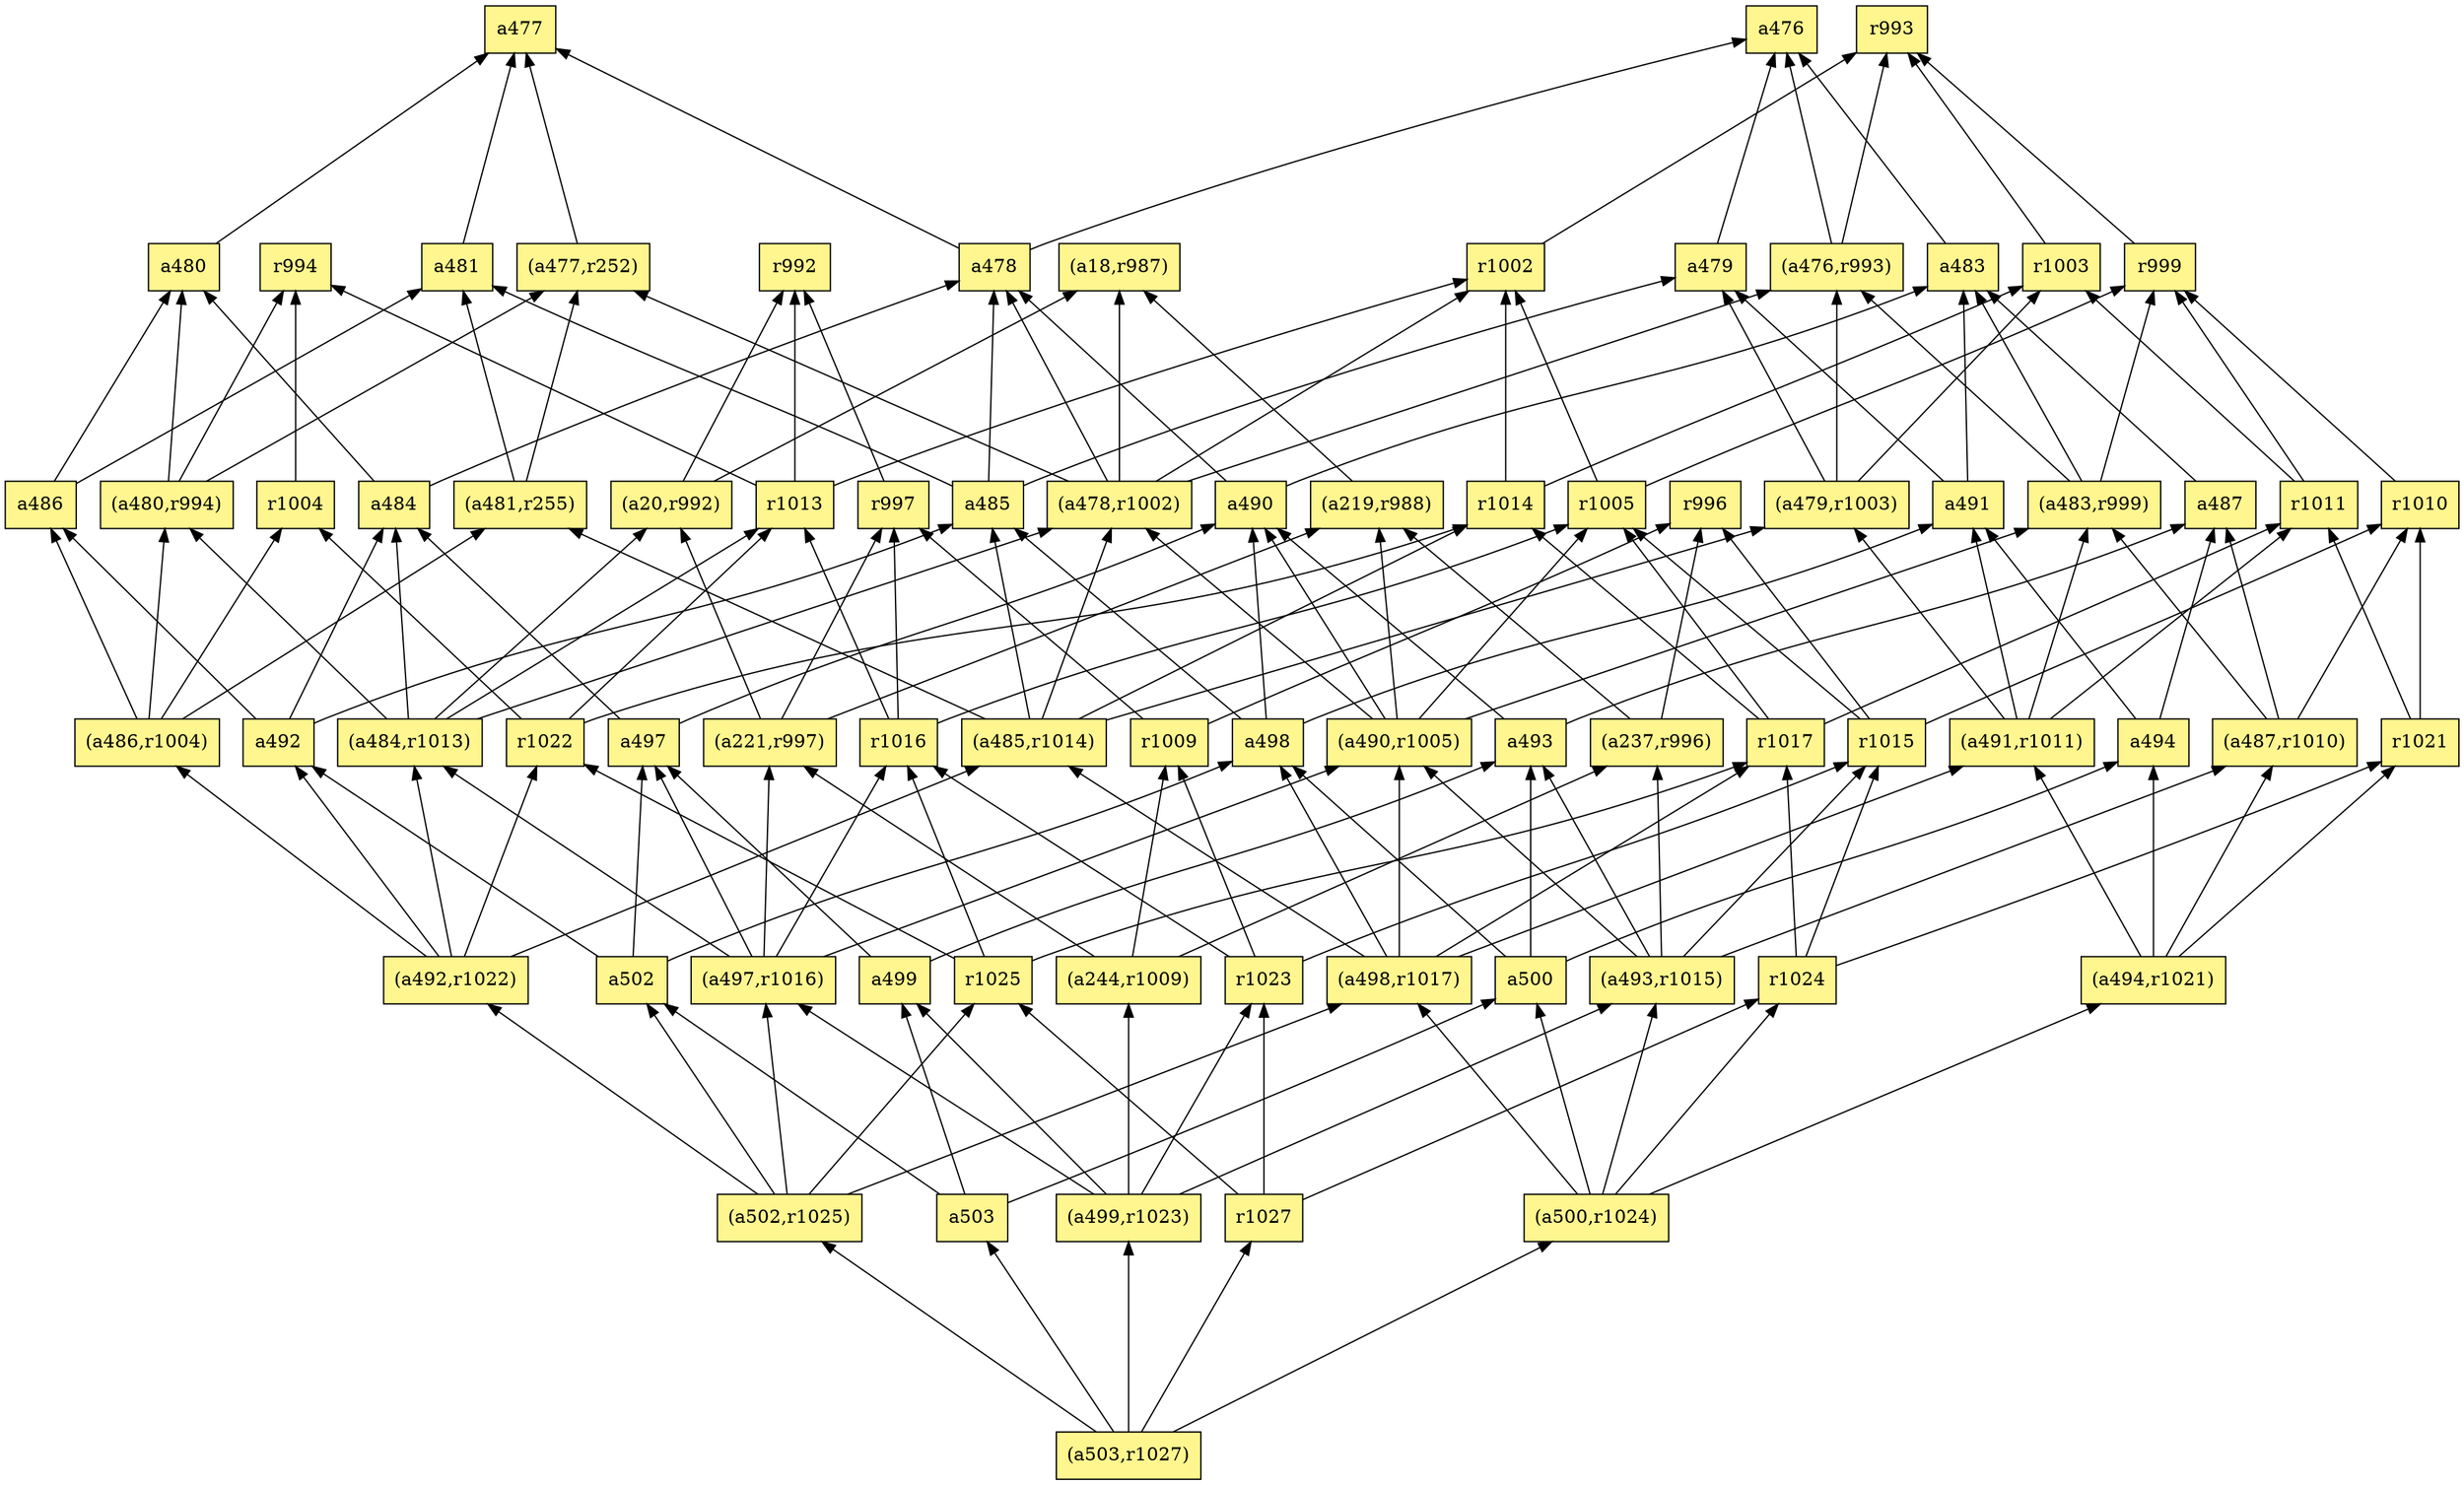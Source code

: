 digraph G {
rankdir=BT;ranksep="2.0";
"(a490,r1005)" [shape=record,fillcolor=khaki1,style=filled,label="{(a490,r1005)}"];
"(a476,r993)" [shape=record,fillcolor=khaki1,style=filled,label="{(a476,r993)}"];
"(a18,r987)" [shape=record,fillcolor=khaki1,style=filled,label="{(a18,r987)}"];
"r1009" [shape=record,fillcolor=khaki1,style=filled,label="{r1009}"];
"(a491,r1011)" [shape=record,fillcolor=khaki1,style=filled,label="{(a491,r1011)}"];
"a483" [shape=record,fillcolor=khaki1,style=filled,label="{a483}"];
"a479" [shape=record,fillcolor=khaki1,style=filled,label="{a479}"];
"r1016" [shape=record,fillcolor=khaki1,style=filled,label="{r1016}"];
"a487" [shape=record,fillcolor=khaki1,style=filled,label="{a487}"];
"a492" [shape=record,fillcolor=khaki1,style=filled,label="{a492}"];
"(a500,r1024)" [shape=record,fillcolor=khaki1,style=filled,label="{(a500,r1024)}"];
"r1015" [shape=record,fillcolor=khaki1,style=filled,label="{r1015}"];
"a493" [shape=record,fillcolor=khaki1,style=filled,label="{a493}"];
"a477" [shape=record,fillcolor=khaki1,style=filled,label="{a477}"];
"r996" [shape=record,fillcolor=khaki1,style=filled,label="{r996}"];
"a486" [shape=record,fillcolor=khaki1,style=filled,label="{a486}"];
"r1004" [shape=record,fillcolor=khaki1,style=filled,label="{r1004}"];
"r1027" [shape=record,fillcolor=khaki1,style=filled,label="{r1027}"];
"(a219,r988)" [shape=record,fillcolor=khaki1,style=filled,label="{(a219,r988)}"];
"r1017" [shape=record,fillcolor=khaki1,style=filled,label="{r1017}"];
"r1003" [shape=record,fillcolor=khaki1,style=filled,label="{r1003}"];
"r1005" [shape=record,fillcolor=khaki1,style=filled,label="{r1005}"];
"(a497,r1016)" [shape=record,fillcolor=khaki1,style=filled,label="{(a497,r1016)}"];
"(a477,r252)" [shape=record,fillcolor=khaki1,style=filled,label="{(a477,r252)}"];
"a500" [shape=record,fillcolor=khaki1,style=filled,label="{a500}"];
"r1021" [shape=record,fillcolor=khaki1,style=filled,label="{r1021}"];
"a484" [shape=record,fillcolor=khaki1,style=filled,label="{a484}"];
"a491" [shape=record,fillcolor=khaki1,style=filled,label="{a491}"];
"(a498,r1017)" [shape=record,fillcolor=khaki1,style=filled,label="{(a498,r1017)}"];
"(a237,r996)" [shape=record,fillcolor=khaki1,style=filled,label="{(a237,r996)}"];
"(a486,r1004)" [shape=record,fillcolor=khaki1,style=filled,label="{(a486,r1004)}"];
"r994" [shape=record,fillcolor=khaki1,style=filled,label="{r994}"];
"r1013" [shape=record,fillcolor=khaki1,style=filled,label="{r1013}"];
"(a484,r1013)" [shape=record,fillcolor=khaki1,style=filled,label="{(a484,r1013)}"];
"a480" [shape=record,fillcolor=khaki1,style=filled,label="{a480}"];
"r1022" [shape=record,fillcolor=khaki1,style=filled,label="{r1022}"];
"a503" [shape=record,fillcolor=khaki1,style=filled,label="{a503}"];
"(a480,r994)" [shape=record,fillcolor=khaki1,style=filled,label="{(a480,r994)}"];
"a478" [shape=record,fillcolor=khaki1,style=filled,label="{a478}"];
"(a244,r1009)" [shape=record,fillcolor=khaki1,style=filled,label="{(a244,r1009)}"];
"r992" [shape=record,fillcolor=khaki1,style=filled,label="{r992}"];
"a502" [shape=record,fillcolor=khaki1,style=filled,label="{a502}"];
"(a487,r1010)" [shape=record,fillcolor=khaki1,style=filled,label="{(a487,r1010)}"];
"(a483,r999)" [shape=record,fillcolor=khaki1,style=filled,label="{(a483,r999)}"];
"r997" [shape=record,fillcolor=khaki1,style=filled,label="{r997}"];
"r993" [shape=record,fillcolor=khaki1,style=filled,label="{r993}"];
"(a499,r1023)" [shape=record,fillcolor=khaki1,style=filled,label="{(a499,r1023)}"];
"r1025" [shape=record,fillcolor=khaki1,style=filled,label="{r1025}"];
"a490" [shape=record,fillcolor=khaki1,style=filled,label="{a490}"];
"(a493,r1015)" [shape=record,fillcolor=khaki1,style=filled,label="{(a493,r1015)}"];
"(a485,r1014)" [shape=record,fillcolor=khaki1,style=filled,label="{(a485,r1014)}"];
"a494" [shape=record,fillcolor=khaki1,style=filled,label="{a494}"];
"a499" [shape=record,fillcolor=khaki1,style=filled,label="{a499}"];
"r1010" [shape=record,fillcolor=khaki1,style=filled,label="{r1010}"];
"a476" [shape=record,fillcolor=khaki1,style=filled,label="{a476}"];
"(a492,r1022)" [shape=record,fillcolor=khaki1,style=filled,label="{(a492,r1022)}"];
"(a481,r255)" [shape=record,fillcolor=khaki1,style=filled,label="{(a481,r255)}"];
"(a502,r1025)" [shape=record,fillcolor=khaki1,style=filled,label="{(a502,r1025)}"];
"(a221,r997)" [shape=record,fillcolor=khaki1,style=filled,label="{(a221,r997)}"];
"r1002" [shape=record,fillcolor=khaki1,style=filled,label="{r1002}"];
"r1011" [shape=record,fillcolor=khaki1,style=filled,label="{r1011}"];
"r1023" [shape=record,fillcolor=khaki1,style=filled,label="{r1023}"];
"(a494,r1021)" [shape=record,fillcolor=khaki1,style=filled,label="{(a494,r1021)}"];
"r1024" [shape=record,fillcolor=khaki1,style=filled,label="{r1024}"];
"r1014" [shape=record,fillcolor=khaki1,style=filled,label="{r1014}"];
"a498" [shape=record,fillcolor=khaki1,style=filled,label="{a498}"];
"(a20,r992)" [shape=record,fillcolor=khaki1,style=filled,label="{(a20,r992)}"];
"(a503,r1027)" [shape=record,fillcolor=khaki1,style=filled,label="{(a503,r1027)}"];
"a481" [shape=record,fillcolor=khaki1,style=filled,label="{a481}"];
"a497" [shape=record,fillcolor=khaki1,style=filled,label="{a497}"];
"(a479,r1003)" [shape=record,fillcolor=khaki1,style=filled,label="{(a479,r1003)}"];
"(a478,r1002)" [shape=record,fillcolor=khaki1,style=filled,label="{(a478,r1002)}"];
"a485" [shape=record,fillcolor=khaki1,style=filled,label="{a485}"];
"r999" [shape=record,fillcolor=khaki1,style=filled,label="{r999}"];
"(a490,r1005)" -> "r1005"
"(a490,r1005)" -> "(a478,r1002)"
"(a490,r1005)" -> "a490"
"(a490,r1005)" -> "(a483,r999)"
"(a490,r1005)" -> "(a219,r988)"
"(a476,r993)" -> "r993"
"(a476,r993)" -> "a476"
"r1009" -> "r997"
"r1009" -> "r996"
"(a491,r1011)" -> "r1011"
"(a491,r1011)" -> "a491"
"(a491,r1011)" -> "(a479,r1003)"
"(a491,r1011)" -> "(a483,r999)"
"a483" -> "a476"
"a479" -> "a476"
"r1016" -> "r1005"
"r1016" -> "r1013"
"r1016" -> "r997"
"a487" -> "a483"
"a492" -> "a484"
"a492" -> "a486"
"a492" -> "a485"
"(a500,r1024)" -> "(a498,r1017)"
"(a500,r1024)" -> "(a493,r1015)"
"(a500,r1024)" -> "(a494,r1021)"
"(a500,r1024)" -> "a500"
"(a500,r1024)" -> "r1024"
"r1015" -> "r1005"
"r1015" -> "r996"
"r1015" -> "r1010"
"a493" -> "a490"
"a493" -> "a487"
"a486" -> "a481"
"a486" -> "a480"
"r1004" -> "r994"
"r1027" -> "r1025"
"r1027" -> "r1023"
"r1027" -> "r1024"
"(a219,r988)" -> "(a18,r987)"
"r1017" -> "r1011"
"r1017" -> "r1005"
"r1017" -> "r1014"
"r1003" -> "r993"
"r1005" -> "r1002"
"r1005" -> "r999"
"(a497,r1016)" -> "(a490,r1005)"
"(a497,r1016)" -> "(a221,r997)"
"(a497,r1016)" -> "a497"
"(a497,r1016)" -> "(a484,r1013)"
"(a497,r1016)" -> "r1016"
"(a477,r252)" -> "a477"
"a500" -> "a493"
"a500" -> "a494"
"a500" -> "a498"
"r1021" -> "r1011"
"r1021" -> "r1010"
"a484" -> "a478"
"a484" -> "a480"
"a491" -> "a479"
"a491" -> "a483"
"(a498,r1017)" -> "(a490,r1005)"
"(a498,r1017)" -> "r1017"
"(a498,r1017)" -> "(a491,r1011)"
"(a498,r1017)" -> "(a485,r1014)"
"(a498,r1017)" -> "a498"
"(a237,r996)" -> "(a219,r988)"
"(a237,r996)" -> "r996"
"(a486,r1004)" -> "(a480,r994)"
"(a486,r1004)" -> "a486"
"(a486,r1004)" -> "r1004"
"(a486,r1004)" -> "(a481,r255)"
"r1013" -> "r992"
"r1013" -> "r1002"
"r1013" -> "r994"
"(a484,r1013)" -> "(a20,r992)"
"(a484,r1013)" -> "(a480,r994)"
"(a484,r1013)" -> "a484"
"(a484,r1013)" -> "(a478,r1002)"
"(a484,r1013)" -> "r1013"
"a480" -> "a477"
"r1022" -> "r1013"
"r1022" -> "r1004"
"r1022" -> "r1014"
"a503" -> "a502"
"a503" -> "a499"
"a503" -> "a500"
"(a480,r994)" -> "a480"
"(a480,r994)" -> "(a477,r252)"
"(a480,r994)" -> "r994"
"a478" -> "a476"
"a478" -> "a477"
"(a244,r1009)" -> "(a221,r997)"
"(a244,r1009)" -> "r1009"
"(a244,r1009)" -> "(a237,r996)"
"a502" -> "a492"
"a502" -> "a497"
"a502" -> "a498"
"(a487,r1010)" -> "r1010"
"(a487,r1010)" -> "(a483,r999)"
"(a487,r1010)" -> "a487"
"(a483,r999)" -> "r999"
"(a483,r999)" -> "(a476,r993)"
"(a483,r999)" -> "a483"
"r997" -> "r992"
"(a499,r1023)" -> "(a244,r1009)"
"(a499,r1023)" -> "(a497,r1016)"
"(a499,r1023)" -> "r1023"
"(a499,r1023)" -> "(a493,r1015)"
"(a499,r1023)" -> "a499"
"r1025" -> "r1017"
"r1025" -> "r1016"
"r1025" -> "r1022"
"a490" -> "a478"
"a490" -> "a483"
"(a493,r1015)" -> "(a490,r1005)"
"(a493,r1015)" -> "r1015"
"(a493,r1015)" -> "a493"
"(a493,r1015)" -> "(a237,r996)"
"(a493,r1015)" -> "(a487,r1010)"
"(a485,r1014)" -> "(a479,r1003)"
"(a485,r1014)" -> "(a478,r1002)"
"(a485,r1014)" -> "a485"
"(a485,r1014)" -> "r1014"
"(a485,r1014)" -> "(a481,r255)"
"a494" -> "a491"
"a494" -> "a487"
"a499" -> "a493"
"a499" -> "a497"
"r1010" -> "r999"
"(a492,r1022)" -> "a492"
"(a492,r1022)" -> "(a486,r1004)"
"(a492,r1022)" -> "(a485,r1014)"
"(a492,r1022)" -> "(a484,r1013)"
"(a492,r1022)" -> "r1022"
"(a481,r255)" -> "a481"
"(a481,r255)" -> "(a477,r252)"
"(a502,r1025)" -> "a502"
"(a502,r1025)" -> "r1025"
"(a502,r1025)" -> "(a492,r1022)"
"(a502,r1025)" -> "(a497,r1016)"
"(a502,r1025)" -> "(a498,r1017)"
"(a221,r997)" -> "(a20,r992)"
"(a221,r997)" -> "(a219,r988)"
"(a221,r997)" -> "r997"
"r1002" -> "r993"
"r1011" -> "r999"
"r1011" -> "r1003"
"r1023" -> "r1015"
"r1023" -> "r1009"
"r1023" -> "r1016"
"(a494,r1021)" -> "(a491,r1011)"
"(a494,r1021)" -> "(a487,r1010)"
"(a494,r1021)" -> "a494"
"(a494,r1021)" -> "r1021"
"r1024" -> "r1017"
"r1024" -> "r1015"
"r1024" -> "r1021"
"r1014" -> "r1002"
"r1014" -> "r1003"
"a498" -> "a491"
"a498" -> "a490"
"a498" -> "a485"
"(a20,r992)" -> "r992"
"(a20,r992)" -> "(a18,r987)"
"(a503,r1027)" -> "a503"
"(a503,r1027)" -> "(a499,r1023)"
"(a503,r1027)" -> "(a500,r1024)"
"(a503,r1027)" -> "r1027"
"(a503,r1027)" -> "(a502,r1025)"
"a481" -> "a477"
"a497" -> "a484"
"a497" -> "a490"
"(a479,r1003)" -> "a479"
"(a479,r1003)" -> "(a476,r993)"
"(a479,r1003)" -> "r1003"
"(a478,r1002)" -> "r1002"
"(a478,r1002)" -> "a478"
"(a478,r1002)" -> "(a476,r993)"
"(a478,r1002)" -> "(a18,r987)"
"(a478,r1002)" -> "(a477,r252)"
"a485" -> "a478"
"a485" -> "a481"
"a485" -> "a479"
"r999" -> "r993"
}